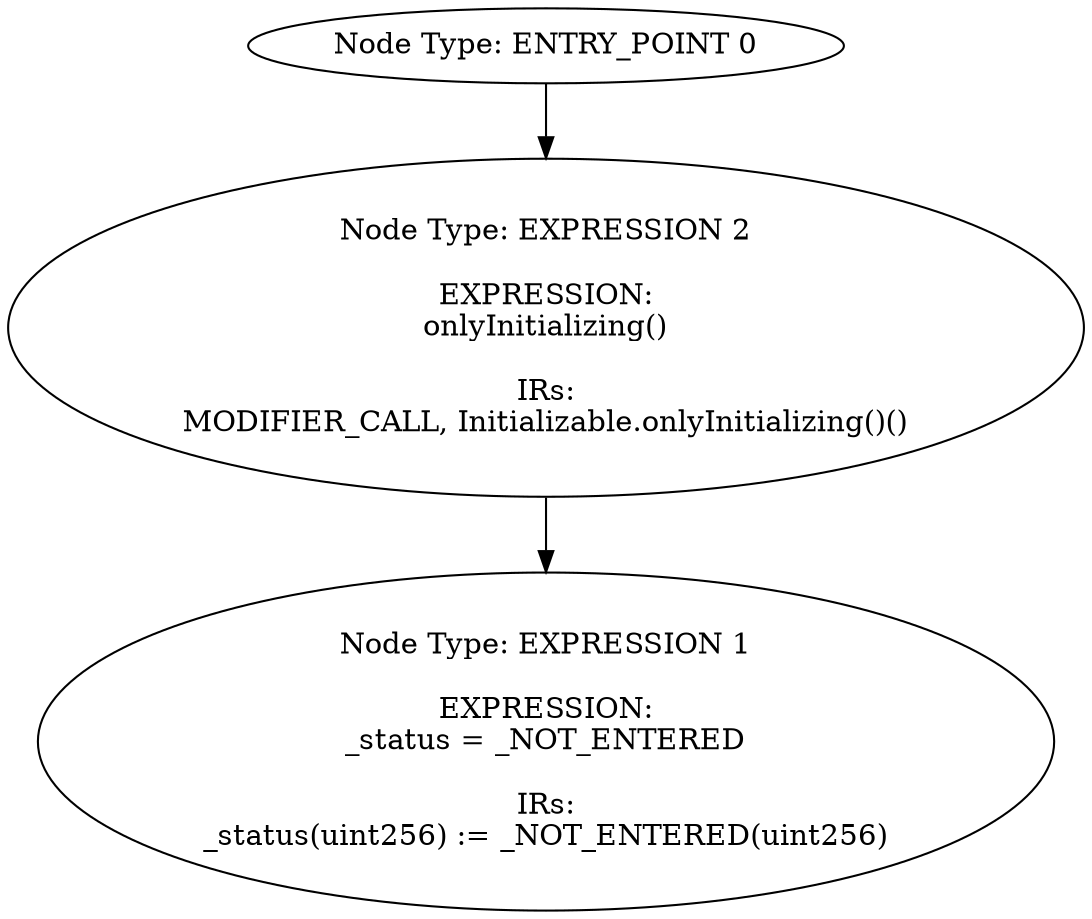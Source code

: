 digraph{
0[label="Node Type: ENTRY_POINT 0
"];
0->2;
1[label="Node Type: EXPRESSION 1

EXPRESSION:
_status = _NOT_ENTERED

IRs:
_status(uint256) := _NOT_ENTERED(uint256)"];
2[label="Node Type: EXPRESSION 2

EXPRESSION:
onlyInitializing()

IRs:
MODIFIER_CALL, Initializable.onlyInitializing()()"];
2->1;
}
